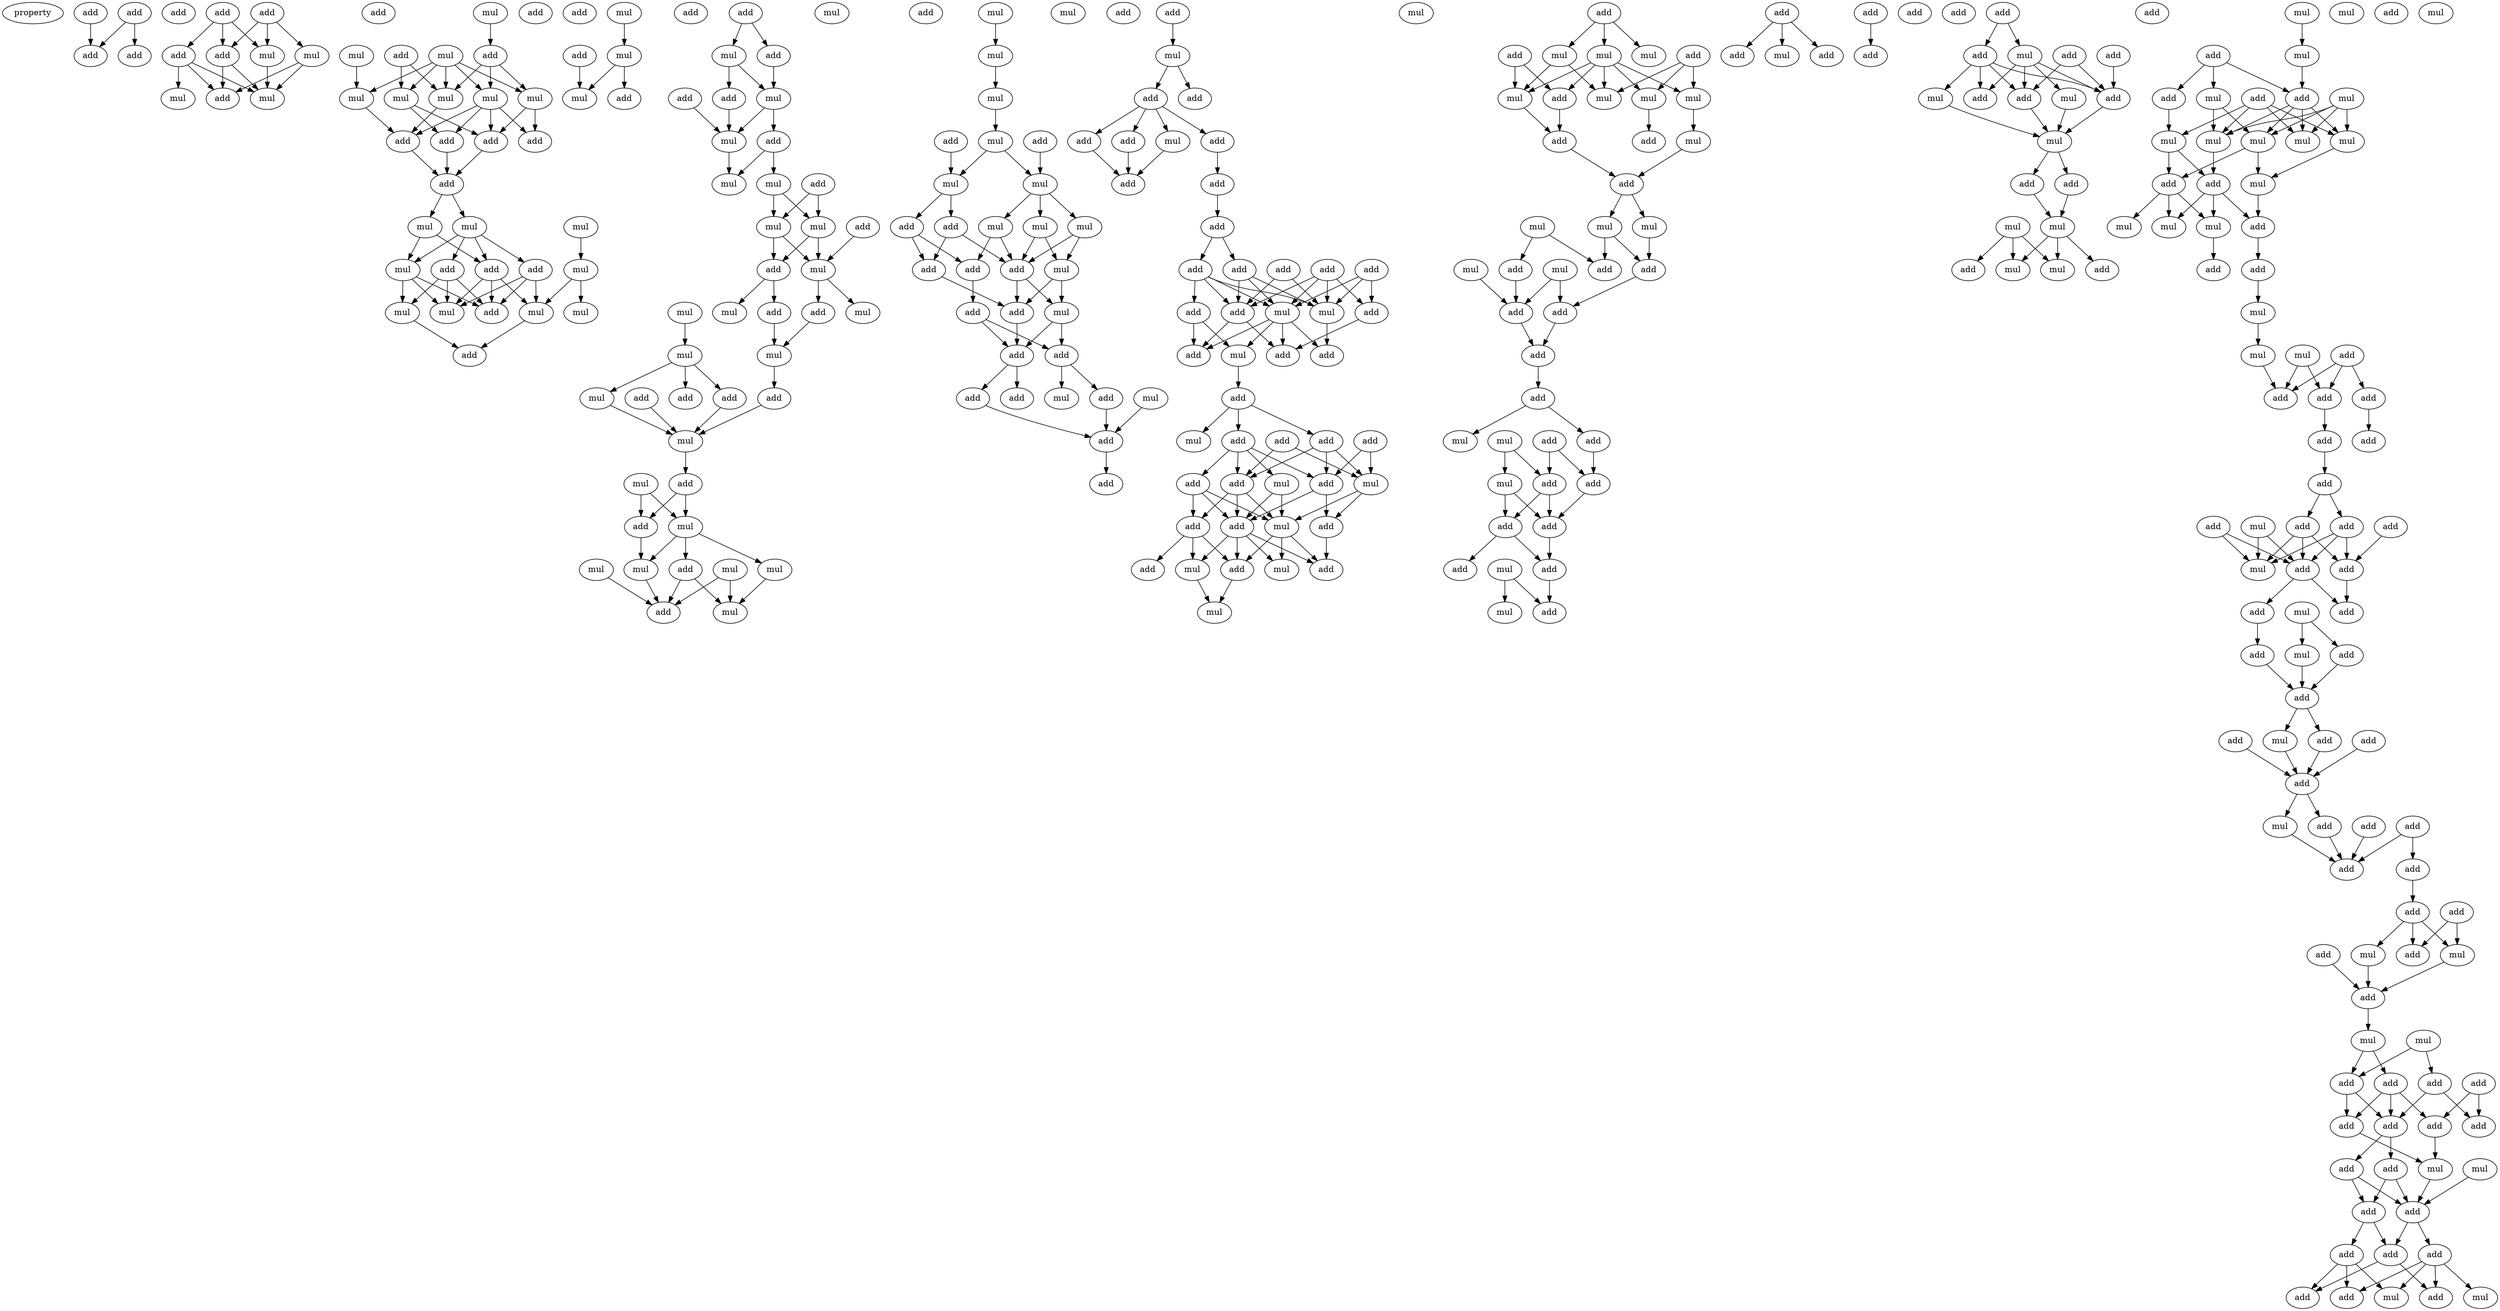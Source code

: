 digraph {
    node [fontcolor=black]
    property [mul=2,lf=1.9]
    0 [ label = add ];
    1 [ label = add ];
    2 [ label = add ];
    3 [ label = add ];
    4 [ label = add ];
    5 [ label = add ];
    6 [ label = add ];
    7 [ label = add ];
    8 [ label = add ];
    9 [ label = add ];
    10 [ label = mul ];
    11 [ label = mul ];
    12 [ label = mul ];
    13 [ label = mul ];
    14 [ label = add ];
    15 [ label = mul ];
    16 [ label = add ];
    17 [ label = mul ];
    18 [ label = mul ];
    19 [ label = add ];
    20 [ label = mul ];
    21 [ label = mul ];
    22 [ label = mul ];
    23 [ label = mul ];
    24 [ label = mul ];
    25 [ label = add ];
    26 [ label = add ];
    27 [ label = add ];
    28 [ label = add ];
    29 [ label = add ];
    30 [ label = add ];
    31 [ label = mul ];
    32 [ label = mul ];
    33 [ label = mul ];
    34 [ label = add ];
    35 [ label = add ];
    36 [ label = mul ];
    37 [ label = add ];
    38 [ label = mul ];
    39 [ label = mul ];
    40 [ label = mul ];
    41 [ label = mul ];
    42 [ label = mul ];
    43 [ label = add ];
    44 [ label = add ];
    45 [ label = add ];
    46 [ label = mul ];
    47 [ label = add ];
    48 [ label = mul ];
    49 [ label = add ];
    50 [ label = mul ];
    51 [ label = add ];
    52 [ label = add ];
    53 [ label = mul ];
    54 [ label = mul ];
    55 [ label = add ];
    56 [ label = add ];
    57 [ label = add ];
    58 [ label = mul ];
    59 [ label = mul ];
    60 [ label = add ];
    61 [ label = add ];
    62 [ label = mul ];
    63 [ label = mul ];
    64 [ label = add ];
    65 [ label = mul ];
    66 [ label = mul ];
    67 [ label = mul ];
    68 [ label = add ];
    69 [ label = add ];
    70 [ label = mul ];
    71 [ label = mul ];
    72 [ label = add ];
    73 [ label = mul ];
    74 [ label = mul ];
    75 [ label = mul ];
    76 [ label = mul ];
    77 [ label = add ];
    78 [ label = add ];
    79 [ label = add ];
    80 [ label = add ];
    81 [ label = mul ];
    82 [ label = mul ];
    83 [ label = add ];
    84 [ label = add ];
    85 [ label = mul ];
    86 [ label = mul ];
    87 [ label = add ];
    88 [ label = mul ];
    89 [ label = mul ];
    90 [ label = mul ];
    91 [ label = mul ];
    92 [ label = add ];
    93 [ label = add ];
    94 [ label = mul ];
    95 [ label = mul ];
    96 [ label = add ];
    97 [ label = mul ];
    98 [ label = mul ];
    99 [ label = add ];
    100 [ label = add ];
    101 [ label = mul ];
    102 [ label = mul ];
    103 [ label = mul ];
    104 [ label = add ];
    105 [ label = add ];
    106 [ label = mul ];
    107 [ label = mul ];
    108 [ label = mul ];
    109 [ label = add ];
    110 [ label = add ];
    111 [ label = mul ];
    112 [ label = add ];
    113 [ label = add ];
    114 [ label = add ];
    115 [ label = mul ];
    116 [ label = add ];
    117 [ label = add ];
    118 [ label = mul ];
    119 [ label = add ];
    120 [ label = add ];
    121 [ label = mul ];
    122 [ label = add ];
    123 [ label = add ];
    124 [ label = add ];
    125 [ label = mul ];
    126 [ label = add ];
    127 [ label = add ];
    128 [ label = add ];
    129 [ label = add ];
    130 [ label = add ];
    131 [ label = mul ];
    132 [ label = add ];
    133 [ label = add ];
    134 [ label = add ];
    135 [ label = add ];
    136 [ label = add ];
    137 [ label = add ];
    138 [ label = add ];
    139 [ label = add ];
    140 [ label = add ];
    141 [ label = add ];
    142 [ label = add ];
    143 [ label = add ];
    144 [ label = mul ];
    145 [ label = mul ];
    146 [ label = add ];
    147 [ label = add ];
    148 [ label = mul ];
    149 [ label = add ];
    150 [ label = mul ];
    151 [ label = add ];
    152 [ label = add ];
    153 [ label = mul ];
    154 [ label = add ];
    155 [ label = add ];
    156 [ label = add ];
    157 [ label = mul ];
    158 [ label = add ];
    159 [ label = add ];
    160 [ label = add ];
    161 [ label = mul ];
    162 [ label = add ];
    163 [ label = mul ];
    164 [ label = add ];
    165 [ label = add ];
    166 [ label = add ];
    167 [ label = mul ];
    168 [ label = add ];
    169 [ label = mul ];
    170 [ label = add ];
    171 [ label = mul ];
    172 [ label = add ];
    173 [ label = mul ];
    174 [ label = add ];
    175 [ label = mul ];
    176 [ label = add ];
    177 [ label = mul ];
    178 [ label = mul ];
    179 [ label = mul ];
    180 [ label = mul ];
    181 [ label = mul ];
    182 [ label = add ];
    183 [ label = add ];
    184 [ label = add ];
    185 [ label = mul ];
    186 [ label = add ];
    187 [ label = mul ];
    188 [ label = mul ];
    189 [ label = mul ];
    190 [ label = add ];
    191 [ label = mul ];
    192 [ label = add ];
    193 [ label = mul ];
    194 [ label = add ];
    195 [ label = add ];
    196 [ label = add ];
    197 [ label = add ];
    198 [ label = add ];
    199 [ label = mul ];
    200 [ label = mul ];
    201 [ label = add ];
    202 [ label = add ];
    203 [ label = add ];
    204 [ label = mul ];
    205 [ label = add ];
    206 [ label = add ];
    207 [ label = add ];
    208 [ label = add ];
    209 [ label = add ];
    210 [ label = mul ];
    211 [ label = add ];
    212 [ label = mul ];
    213 [ label = add ];
    214 [ label = add ];
    215 [ label = add ];
    216 [ label = add ];
    217 [ label = mul ];
    218 [ label = add ];
    219 [ label = add ];
    220 [ label = add ];
    221 [ label = add ];
    222 [ label = mul ];
    223 [ label = add ];
    224 [ label = add ];
    225 [ label = add ];
    226 [ label = add ];
    227 [ label = add ];
    228 [ label = mul ];
    229 [ label = mul ];
    230 [ label = add ];
    231 [ label = mul ];
    232 [ label = add ];
    233 [ label = add ];
    234 [ label = add ];
    235 [ label = mul ];
    236 [ label = mul ];
    237 [ label = mul ];
    238 [ label = add ];
    239 [ label = add ];
    240 [ label = mul ];
    241 [ label = mul ];
    242 [ label = add ];
    243 [ label = mul ];
    244 [ label = add ];
    245 [ label = mul ];
    246 [ label = add ];
    247 [ label = add ];
    248 [ label = mul ];
    249 [ label = mul ];
    250 [ label = mul ];
    251 [ label = mul ];
    252 [ label = mul ];
    253 [ label = mul ];
    254 [ label = add ];
    255 [ label = add ];
    256 [ label = mul ];
    257 [ label = mul ];
    258 [ label = mul ];
    259 [ label = mul ];
    260 [ label = add ];
    261 [ label = add ];
    262 [ label = add ];
    263 [ label = mul ];
    264 [ label = mul ];
    265 [ label = mul ];
    266 [ label = add ];
    267 [ label = add ];
    268 [ label = add ];
    269 [ label = add ];
    270 [ label = add ];
    271 [ label = add ];
    272 [ label = add ];
    273 [ label = add ];
    274 [ label = mul ];
    275 [ label = add ];
    276 [ label = add ];
    277 [ label = add ];
    278 [ label = add ];
    279 [ label = mul ];
    280 [ label = add ];
    281 [ label = mul ];
    282 [ label = add ];
    283 [ label = add ];
    284 [ label = add ];
    285 [ label = mul ];
    286 [ label = add ];
    287 [ label = add ];
    288 [ label = add ];
    289 [ label = mul ];
    290 [ label = mul ];
    291 [ label = add ];
    292 [ label = add ];
    293 [ label = add ];
    294 [ label = add ];
    295 [ label = mul ];
    296 [ label = add ];
    297 [ label = add ];
    298 [ label = add ];
    299 [ label = add ];
    300 [ label = add ];
    301 [ label = add ];
    302 [ label = add ];
    303 [ label = add ];
    304 [ label = mul ];
    305 [ label = mul ];
    306 [ label = add ];
    307 [ label = add ];
    308 [ label = mul ];
    309 [ label = mul ];
    310 [ label = add ];
    311 [ label = add ];
    312 [ label = add ];
    313 [ label = add ];
    314 [ label = add ];
    315 [ label = add ];
    316 [ label = add ];
    317 [ label = add ];
    318 [ label = mul ];
    319 [ label = mul ];
    320 [ label = add ];
    321 [ label = add ];
    322 [ label = add ];
    323 [ label = add ];
    324 [ label = mul ];
    325 [ label = add ];
    326 [ label = add ];
    327 [ label = add ];
    328 [ label = add ];
    329 [ label = add ];
    330 [ label = add ];
    331 [ label = mul ];
    332 [ label = mul ];
    0 -> 4 [ name = 0 ];
    1 -> 3 [ name = 1 ];
    1 -> 4 [ name = 2 ];
    5 -> 8 [ name = 3 ];
    5 -> 9 [ name = 4 ];
    5 -> 11 [ name = 5 ];
    7 -> 9 [ name = 6 ];
    7 -> 10 [ name = 7 ];
    7 -> 11 [ name = 8 ];
    8 -> 12 [ name = 9 ];
    8 -> 13 [ name = 10 ];
    8 -> 14 [ name = 11 ];
    9 -> 13 [ name = 12 ];
    9 -> 14 [ name = 13 ];
    10 -> 13 [ name = 14 ];
    10 -> 14 [ name = 15 ];
    11 -> 13 [ name = 16 ];
    15 -> 16 [ name = 17 ];
    16 -> 21 [ name = 18 ];
    16 -> 23 [ name = 19 ];
    16 -> 24 [ name = 20 ];
    17 -> 20 [ name = 21 ];
    17 -> 21 [ name = 22 ];
    17 -> 22 [ name = 23 ];
    17 -> 23 [ name = 24 ];
    17 -> 24 [ name = 25 ];
    18 -> 20 [ name = 26 ];
    19 -> 22 [ name = 27 ];
    19 -> 24 [ name = 28 ];
    20 -> 25 [ name = 29 ];
    21 -> 28 [ name = 30 ];
    21 -> 29 [ name = 31 ];
    22 -> 27 [ name = 32 ];
    22 -> 28 [ name = 33 ];
    23 -> 25 [ name = 34 ];
    23 -> 27 [ name = 35 ];
    23 -> 28 [ name = 36 ];
    23 -> 29 [ name = 37 ];
    24 -> 25 [ name = 38 ];
    25 -> 30 [ name = 39 ];
    27 -> 30 [ name = 40 ];
    28 -> 30 [ name = 41 ];
    30 -> 31 [ name = 42 ];
    30 -> 32 [ name = 43 ];
    31 -> 34 [ name = 44 ];
    31 -> 35 [ name = 45 ];
    31 -> 36 [ name = 46 ];
    31 -> 37 [ name = 47 ];
    32 -> 36 [ name = 48 ];
    32 -> 37 [ name = 49 ];
    33 -> 38 [ name = 50 ];
    34 -> 40 [ name = 51 ];
    34 -> 41 [ name = 52 ];
    34 -> 43 [ name = 53 ];
    35 -> 40 [ name = 54 ];
    35 -> 42 [ name = 55 ];
    35 -> 43 [ name = 56 ];
    36 -> 40 [ name = 57 ];
    36 -> 42 [ name = 58 ];
    36 -> 43 [ name = 59 ];
    37 -> 40 [ name = 60 ];
    37 -> 41 [ name = 61 ];
    37 -> 43 [ name = 62 ];
    38 -> 39 [ name = 63 ];
    38 -> 41 [ name = 64 ];
    41 -> 44 [ name = 65 ];
    42 -> 44 [ name = 66 ];
    46 -> 48 [ name = 67 ];
    47 -> 50 [ name = 68 ];
    48 -> 50 [ name = 69 ];
    48 -> 51 [ name = 70 ];
    52 -> 54 [ name = 71 ];
    52 -> 55 [ name = 72 ];
    54 -> 56 [ name = 73 ];
    54 -> 58 [ name = 74 ];
    55 -> 58 [ name = 75 ];
    56 -> 59 [ name = 76 ];
    57 -> 59 [ name = 77 ];
    58 -> 59 [ name = 78 ];
    58 -> 60 [ name = 79 ];
    59 -> 62 [ name = 80 ];
    60 -> 62 [ name = 81 ];
    60 -> 63 [ name = 82 ];
    61 -> 65 [ name = 83 ];
    61 -> 66 [ name = 84 ];
    63 -> 65 [ name = 85 ];
    63 -> 66 [ name = 86 ];
    64 -> 67 [ name = 87 ];
    65 -> 67 [ name = 88 ];
    65 -> 68 [ name = 89 ];
    66 -> 67 [ name = 90 ];
    66 -> 68 [ name = 91 ];
    67 -> 69 [ name = 92 ];
    67 -> 71 [ name = 93 ];
    68 -> 72 [ name = 94 ];
    68 -> 73 [ name = 95 ];
    69 -> 74 [ name = 96 ];
    70 -> 75 [ name = 97 ];
    72 -> 74 [ name = 98 ];
    74 -> 78 [ name = 99 ];
    75 -> 76 [ name = 100 ];
    75 -> 79 [ name = 101 ];
    75 -> 80 [ name = 102 ];
    76 -> 81 [ name = 103 ];
    77 -> 81 [ name = 104 ];
    78 -> 81 [ name = 105 ];
    79 -> 81 [ name = 106 ];
    81 -> 83 [ name = 107 ];
    82 -> 84 [ name = 108 ];
    82 -> 85 [ name = 109 ];
    83 -> 84 [ name = 110 ];
    83 -> 85 [ name = 111 ];
    84 -> 90 [ name = 112 ];
    85 -> 87 [ name = 113 ];
    85 -> 89 [ name = 114 ];
    85 -> 90 [ name = 115 ];
    86 -> 91 [ name = 116 ];
    86 -> 92 [ name = 117 ];
    87 -> 91 [ name = 118 ];
    87 -> 92 [ name = 119 ];
    88 -> 92 [ name = 120 ];
    89 -> 91 [ name = 121 ];
    90 -> 92 [ name = 122 ];
    94 -> 97 [ name = 123 ];
    97 -> 98 [ name = 124 ];
    98 -> 101 [ name = 125 ];
    99 -> 102 [ name = 126 ];
    100 -> 103 [ name = 127 ];
    101 -> 102 [ name = 128 ];
    101 -> 103 [ name = 129 ];
    102 -> 106 [ name = 130 ];
    102 -> 107 [ name = 131 ];
    102 -> 108 [ name = 132 ];
    103 -> 104 [ name = 133 ];
    103 -> 105 [ name = 134 ];
    104 -> 109 [ name = 135 ];
    104 -> 110 [ name = 136 ];
    105 -> 109 [ name = 137 ];
    105 -> 112 [ name = 138 ];
    106 -> 110 [ name = 139 ];
    106 -> 111 [ name = 140 ];
    107 -> 110 [ name = 141 ];
    107 -> 112 [ name = 142 ];
    108 -> 110 [ name = 143 ];
    108 -> 111 [ name = 144 ];
    109 -> 113 [ name = 145 ];
    110 -> 113 [ name = 146 ];
    110 -> 115 [ name = 147 ];
    111 -> 113 [ name = 148 ];
    111 -> 115 [ name = 149 ];
    112 -> 114 [ name = 150 ];
    113 -> 116 [ name = 151 ];
    114 -> 116 [ name = 152 ];
    114 -> 117 [ name = 153 ];
    115 -> 116 [ name = 154 ];
    115 -> 117 [ name = 155 ];
    116 -> 120 [ name = 156 ];
    116 -> 122 [ name = 157 ];
    117 -> 118 [ name = 158 ];
    117 -> 119 [ name = 159 ];
    119 -> 124 [ name = 160 ];
    120 -> 124 [ name = 161 ];
    121 -> 124 [ name = 162 ];
    123 -> 125 [ name = 163 ];
    124 -> 126 [ name = 164 ];
    125 -> 127 [ name = 165 ];
    125 -> 128 [ name = 166 ];
    127 -> 129 [ name = 167 ];
    127 -> 130 [ name = 168 ];
    127 -> 131 [ name = 169 ];
    127 -> 132 [ name = 170 ];
    129 -> 134 [ name = 171 ];
    130 -> 134 [ name = 172 ];
    131 -> 134 [ name = 173 ];
    132 -> 133 [ name = 174 ];
    133 -> 135 [ name = 175 ];
    135 -> 137 [ name = 176 ];
    135 -> 138 [ name = 177 ];
    136 -> 141 [ name = 178 ];
    136 -> 143 [ name = 179 ];
    136 -> 144 [ name = 180 ];
    136 -> 145 [ name = 181 ];
    137 -> 141 [ name = 182 ];
    137 -> 144 [ name = 183 ];
    137 -> 145 [ name = 184 ];
    138 -> 141 [ name = 185 ];
    138 -> 142 [ name = 186 ];
    138 -> 144 [ name = 187 ];
    138 -> 145 [ name = 188 ];
    139 -> 141 [ name = 189 ];
    139 -> 144 [ name = 190 ];
    140 -> 143 [ name = 191 ];
    140 -> 144 [ name = 192 ];
    140 -> 145 [ name = 193 ];
    141 -> 147 [ name = 194 ];
    141 -> 149 [ name = 195 ];
    142 -> 147 [ name = 196 ];
    142 -> 150 [ name = 197 ];
    143 -> 149 [ name = 198 ];
    144 -> 146 [ name = 199 ];
    145 -> 146 [ name = 200 ];
    145 -> 147 [ name = 201 ];
    145 -> 149 [ name = 202 ];
    145 -> 150 [ name = 203 ];
    150 -> 151 [ name = 204 ];
    151 -> 152 [ name = 205 ];
    151 -> 153 [ name = 206 ];
    151 -> 154 [ name = 207 ];
    152 -> 157 [ name = 208 ];
    152 -> 159 [ name = 209 ];
    152 -> 160 [ name = 210 ];
    154 -> 158 [ name = 211 ];
    154 -> 159 [ name = 212 ];
    154 -> 160 [ name = 213 ];
    154 -> 161 [ name = 214 ];
    155 -> 157 [ name = 215 ];
    155 -> 159 [ name = 216 ];
    156 -> 157 [ name = 217 ];
    156 -> 160 [ name = 218 ];
    157 -> 163 [ name = 219 ];
    157 -> 165 [ name = 220 ];
    158 -> 162 [ name = 221 ];
    158 -> 163 [ name = 222 ];
    158 -> 164 [ name = 223 ];
    159 -> 164 [ name = 224 ];
    159 -> 165 [ name = 225 ];
    160 -> 162 [ name = 226 ];
    160 -> 163 [ name = 227 ];
    160 -> 164 [ name = 228 ];
    161 -> 163 [ name = 229 ];
    161 -> 164 [ name = 230 ];
    162 -> 167 [ name = 231 ];
    162 -> 168 [ name = 232 ];
    162 -> 170 [ name = 233 ];
    163 -> 166 [ name = 234 ];
    163 -> 169 [ name = 235 ];
    163 -> 170 [ name = 236 ];
    164 -> 166 [ name = 237 ];
    164 -> 167 [ name = 238 ];
    164 -> 169 [ name = 239 ];
    164 -> 170 [ name = 240 ];
    165 -> 166 [ name = 241 ];
    167 -> 171 [ name = 242 ];
    170 -> 171 [ name = 243 ];
    172 -> 173 [ name = 244 ];
    172 -> 175 [ name = 245 ];
    172 -> 177 [ name = 246 ];
    173 -> 178 [ name = 247 ];
    173 -> 181 [ name = 248 ];
    174 -> 181 [ name = 249 ];
    174 -> 182 [ name = 250 ];
    175 -> 178 [ name = 251 ];
    175 -> 179 [ name = 252 ];
    175 -> 180 [ name = 253 ];
    175 -> 181 [ name = 254 ];
    175 -> 182 [ name = 255 ];
    176 -> 178 [ name = 256 ];
    176 -> 179 [ name = 257 ];
    176 -> 180 [ name = 258 ];
    179 -> 185 [ name = 259 ];
    180 -> 184 [ name = 260 ];
    181 -> 183 [ name = 261 ];
    182 -> 183 [ name = 262 ];
    183 -> 186 [ name = 263 ];
    185 -> 186 [ name = 264 ];
    186 -> 187 [ name = 265 ];
    186 -> 189 [ name = 266 ];
    187 -> 194 [ name = 267 ];
    188 -> 190 [ name = 268 ];
    188 -> 192 [ name = 269 ];
    189 -> 190 [ name = 270 ];
    189 -> 194 [ name = 271 ];
    191 -> 195 [ name = 272 ];
    191 -> 196 [ name = 273 ];
    192 -> 195 [ name = 274 ];
    193 -> 195 [ name = 275 ];
    194 -> 196 [ name = 276 ];
    195 -> 197 [ name = 277 ];
    196 -> 197 [ name = 278 ];
    197 -> 198 [ name = 279 ];
    198 -> 200 [ name = 280 ];
    198 -> 201 [ name = 281 ];
    199 -> 204 [ name = 282 ];
    199 -> 205 [ name = 283 ];
    201 -> 203 [ name = 284 ];
    202 -> 203 [ name = 285 ];
    202 -> 205 [ name = 286 ];
    203 -> 207 [ name = 287 ];
    204 -> 206 [ name = 288 ];
    204 -> 207 [ name = 289 ];
    205 -> 206 [ name = 290 ];
    205 -> 207 [ name = 291 ];
    206 -> 208 [ name = 292 ];
    206 -> 209 [ name = 293 ];
    207 -> 209 [ name = 294 ];
    209 -> 211 [ name = 295 ];
    210 -> 211 [ name = 296 ];
    210 -> 212 [ name = 297 ];
    213 -> 216 [ name = 298 ];
    213 -> 217 [ name = 299 ];
    213 -> 218 [ name = 300 ];
    214 -> 219 [ name = 301 ];
    221 -> 222 [ name = 302 ];
    221 -> 224 [ name = 303 ];
    222 -> 226 [ name = 304 ];
    222 -> 227 [ name = 305 ];
    222 -> 228 [ name = 306 ];
    222 -> 230 [ name = 307 ];
    223 -> 227 [ name = 308 ];
    223 -> 230 [ name = 309 ];
    224 -> 226 [ name = 310 ];
    224 -> 227 [ name = 311 ];
    224 -> 229 [ name = 312 ];
    224 -> 230 [ name = 313 ];
    225 -> 230 [ name = 314 ];
    227 -> 231 [ name = 315 ];
    228 -> 231 [ name = 316 ];
    229 -> 231 [ name = 317 ];
    230 -> 231 [ name = 318 ];
    231 -> 233 [ name = 319 ];
    231 -> 234 [ name = 320 ];
    233 -> 236 [ name = 321 ];
    234 -> 236 [ name = 322 ];
    235 -> 237 [ name = 323 ];
    235 -> 239 [ name = 324 ];
    235 -> 240 [ name = 325 ];
    236 -> 237 [ name = 326 ];
    236 -> 238 [ name = 327 ];
    236 -> 240 [ name = 328 ];
    241 -> 243 [ name = 329 ];
    242 -> 244 [ name = 330 ];
    242 -> 247 [ name = 331 ];
    242 -> 248 [ name = 332 ];
    243 -> 244 [ name = 333 ];
    244 -> 249 [ name = 334 ];
    244 -> 250 [ name = 335 ];
    244 -> 251 [ name = 336 ];
    244 -> 253 [ name = 337 ];
    245 -> 249 [ name = 338 ];
    245 -> 250 [ name = 339 ];
    245 -> 251 [ name = 340 ];
    245 -> 253 [ name = 341 ];
    246 -> 250 [ name = 342 ];
    246 -> 251 [ name = 343 ];
    246 -> 252 [ name = 344 ];
    246 -> 253 [ name = 345 ];
    247 -> 252 [ name = 346 ];
    248 -> 249 [ name = 347 ];
    248 -> 250 [ name = 348 ];
    249 -> 255 [ name = 349 ];
    249 -> 256 [ name = 350 ];
    250 -> 254 [ name = 351 ];
    252 -> 254 [ name = 352 ];
    252 -> 255 [ name = 353 ];
    253 -> 256 [ name = 354 ];
    254 -> 257 [ name = 355 ];
    254 -> 258 [ name = 356 ];
    254 -> 260 [ name = 357 ];
    255 -> 257 [ name = 358 ];
    255 -> 258 [ name = 359 ];
    255 -> 259 [ name = 360 ];
    256 -> 260 [ name = 361 ];
    258 -> 262 [ name = 362 ];
    260 -> 261 [ name = 363 ];
    261 -> 263 [ name = 364 ];
    263 -> 264 [ name = 365 ];
    264 -> 269 [ name = 366 ];
    265 -> 267 [ name = 367 ];
    265 -> 269 [ name = 368 ];
    266 -> 267 [ name = 369 ];
    266 -> 268 [ name = 370 ];
    266 -> 269 [ name = 371 ];
    267 -> 271 [ name = 372 ];
    268 -> 270 [ name = 373 ];
    271 -> 272 [ name = 374 ];
    272 -> 273 [ name = 375 ];
    272 -> 275 [ name = 376 ];
    273 -> 278 [ name = 377 ];
    273 -> 279 [ name = 378 ];
    273 -> 280 [ name = 379 ];
    274 -> 278 [ name = 380 ];
    274 -> 279 [ name = 381 ];
    275 -> 278 [ name = 382 ];
    275 -> 279 [ name = 383 ];
    275 -> 280 [ name = 384 ];
    276 -> 280 [ name = 385 ];
    277 -> 278 [ name = 386 ];
    277 -> 279 [ name = 387 ];
    278 -> 282 [ name = 388 ];
    278 -> 283 [ name = 389 ];
    280 -> 282 [ name = 390 ];
    281 -> 284 [ name = 391 ];
    281 -> 285 [ name = 392 ];
    283 -> 286 [ name = 393 ];
    284 -> 287 [ name = 394 ];
    285 -> 287 [ name = 395 ];
    286 -> 287 [ name = 396 ];
    287 -> 289 [ name = 397 ];
    287 -> 291 [ name = 398 ];
    288 -> 293 [ name = 399 ];
    289 -> 293 [ name = 400 ];
    291 -> 293 [ name = 401 ];
    292 -> 293 [ name = 402 ];
    293 -> 295 [ name = 403 ];
    293 -> 297 [ name = 404 ];
    294 -> 299 [ name = 405 ];
    294 -> 300 [ name = 406 ];
    295 -> 300 [ name = 407 ];
    297 -> 300 [ name = 408 ];
    298 -> 300 [ name = 409 ];
    299 -> 301 [ name = 410 ];
    301 -> 304 [ name = 411 ];
    301 -> 305 [ name = 412 ];
    301 -> 306 [ name = 413 ];
    302 -> 304 [ name = 414 ];
    302 -> 306 [ name = 415 ];
    303 -> 307 [ name = 416 ];
    304 -> 307 [ name = 417 ];
    305 -> 307 [ name = 418 ];
    307 -> 308 [ name = 419 ];
    308 -> 310 [ name = 420 ];
    308 -> 311 [ name = 421 ];
    309 -> 310 [ name = 422 ];
    309 -> 312 [ name = 423 ];
    310 -> 315 [ name = 424 ];
    310 -> 317 [ name = 425 ];
    311 -> 315 [ name = 426 ];
    311 -> 316 [ name = 427 ];
    311 -> 317 [ name = 428 ];
    312 -> 314 [ name = 429 ];
    312 -> 315 [ name = 430 ];
    313 -> 314 [ name = 431 ];
    313 -> 316 [ name = 432 ];
    315 -> 320 [ name = 433 ];
    315 -> 321 [ name = 434 ];
    316 -> 318 [ name = 435 ];
    317 -> 318 [ name = 436 ];
    318 -> 323 [ name = 437 ];
    319 -> 323 [ name = 438 ];
    320 -> 322 [ name = 439 ];
    320 -> 323 [ name = 440 ];
    321 -> 322 [ name = 441 ];
    321 -> 323 [ name = 442 ];
    322 -> 325 [ name = 443 ];
    322 -> 327 [ name = 444 ];
    323 -> 326 [ name = 445 ];
    323 -> 327 [ name = 446 ];
    325 -> 328 [ name = 447 ];
    325 -> 329 [ name = 448 ];
    325 -> 332 [ name = 449 ];
    326 -> 329 [ name = 450 ];
    326 -> 330 [ name = 451 ];
    326 -> 331 [ name = 452 ];
    326 -> 332 [ name = 453 ];
    327 -> 328 [ name = 454 ];
    327 -> 330 [ name = 455 ];
}
